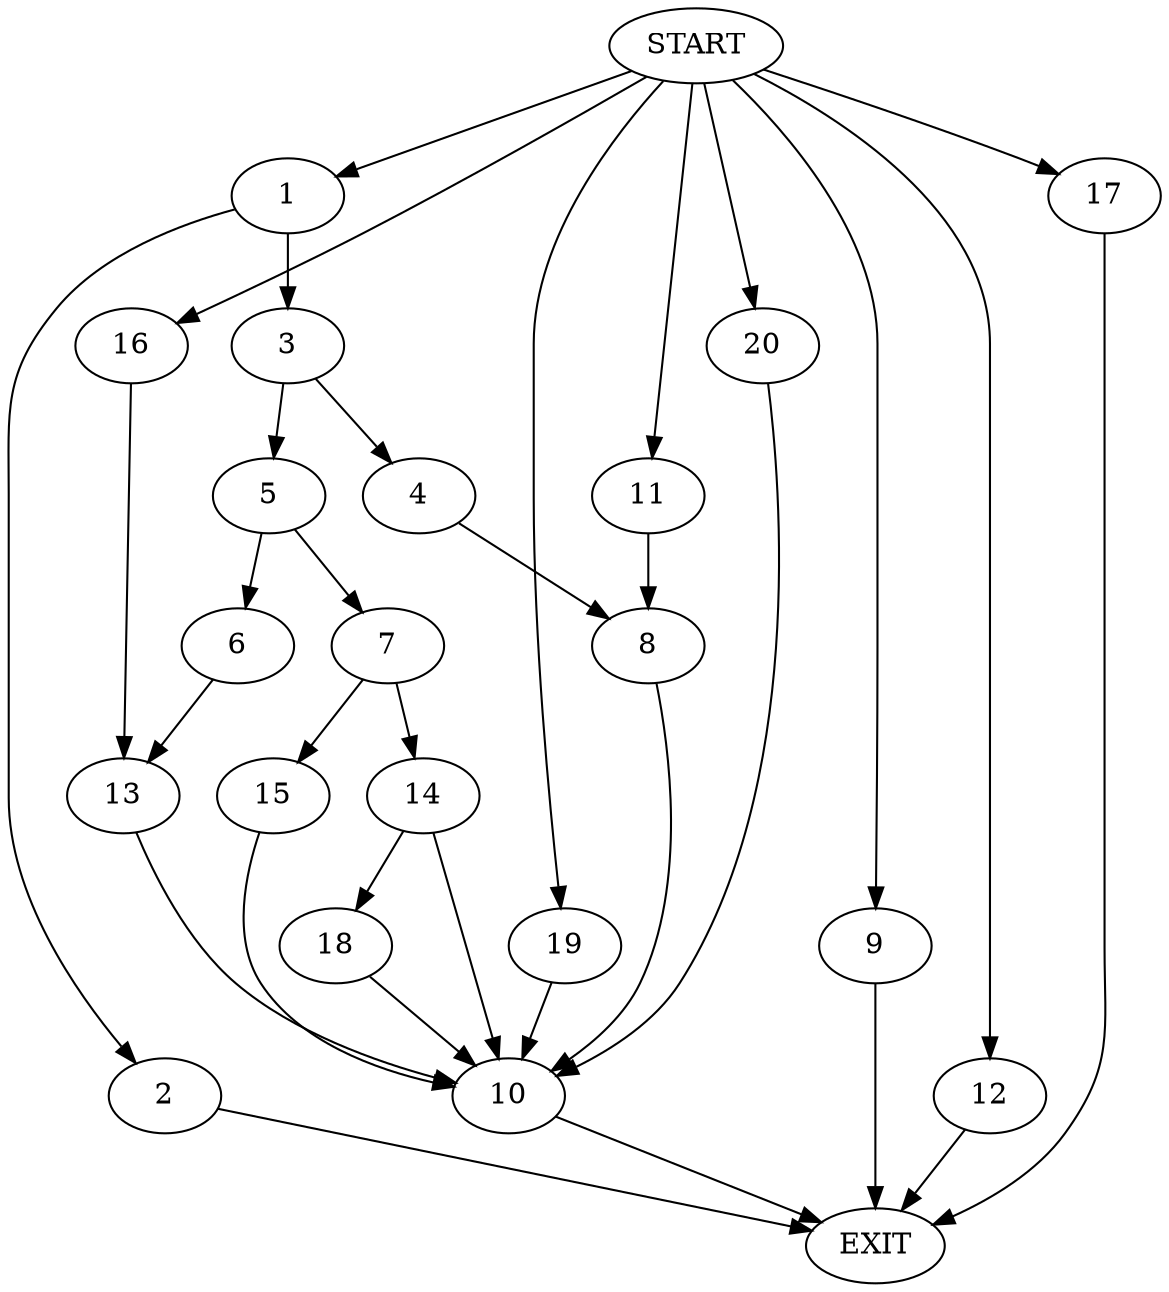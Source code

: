 digraph {
0 [label="START"]
21 [label="EXIT"]
0 -> 1
1 -> 2
1 -> 3
3 -> 4
3 -> 5
2 -> 21
5 -> 6
5 -> 7
4 -> 8
0 -> 9
9 -> 21
8 -> 10
0 -> 11
11 -> 8
0 -> 12
12 -> 21
10 -> 21
6 -> 13
7 -> 14
7 -> 15
13 -> 10
0 -> 16
16 -> 13
0 -> 17
17 -> 21
14 -> 18
14 -> 10
15 -> 10
0 -> 19
19 -> 10
18 -> 10
0 -> 20
20 -> 10
}
